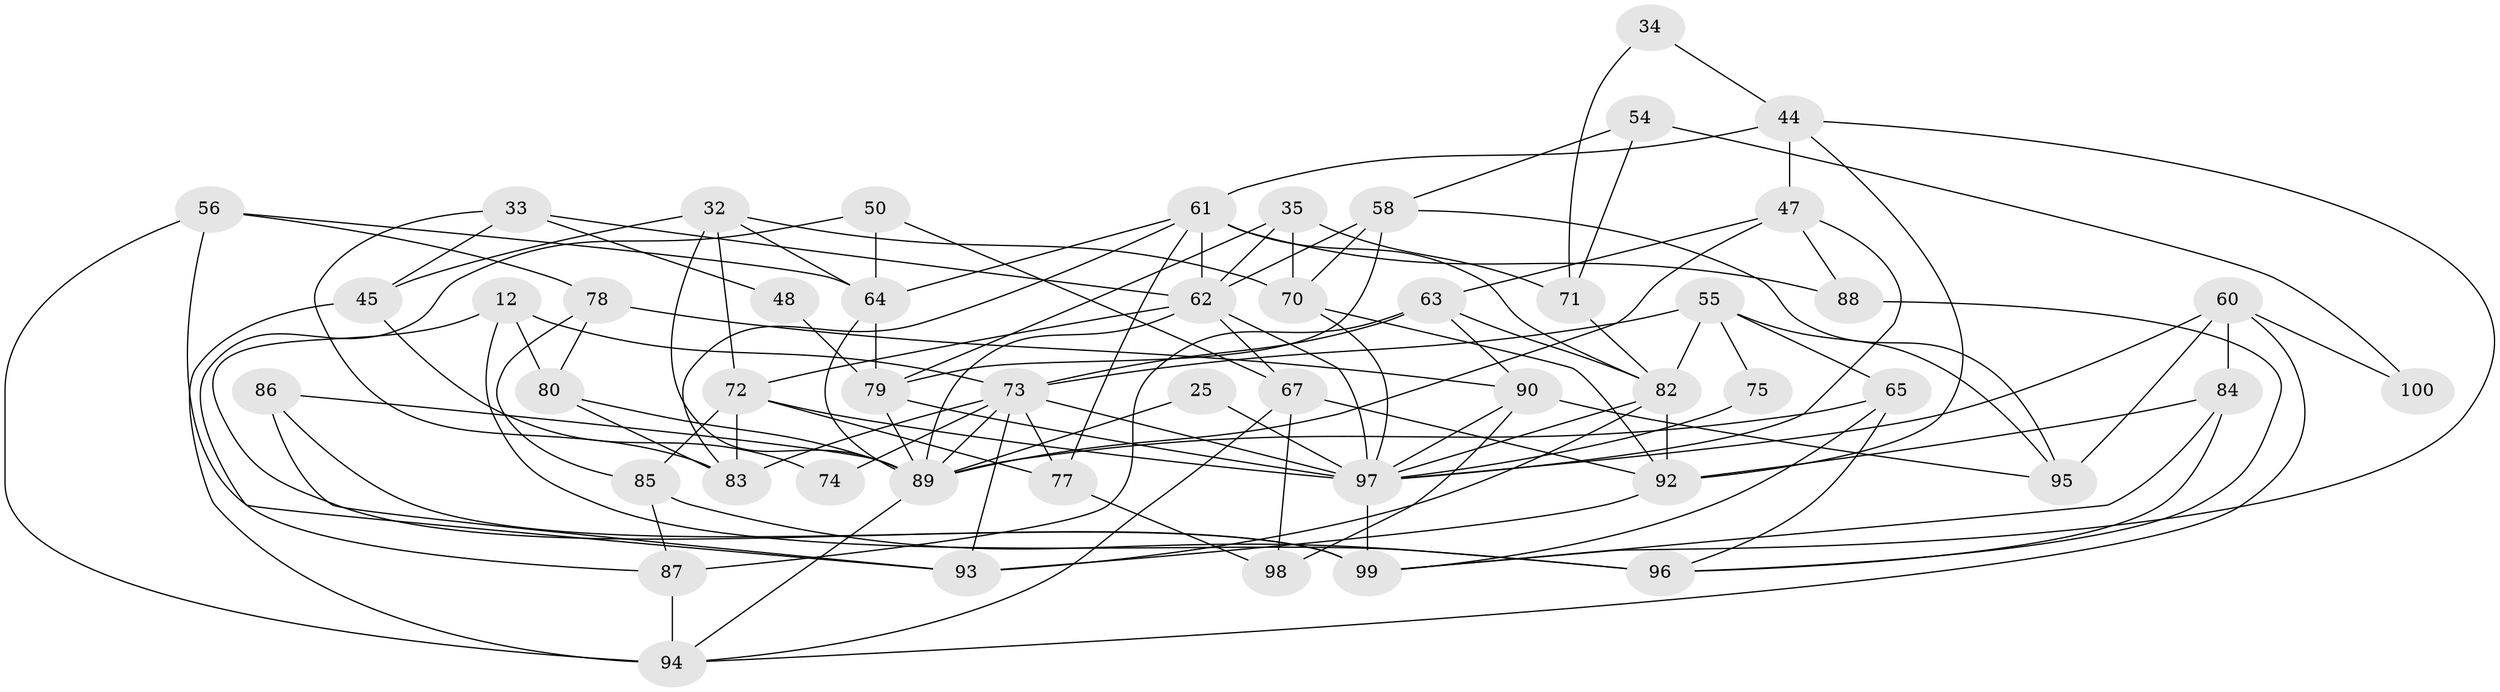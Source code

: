 // original degree distribution, {3: 0.22, 5: 0.21, 4: 0.34, 2: 0.12, 6: 0.08, 7: 0.03}
// Generated by graph-tools (version 1.1) at 2025/49/03/09/25 04:49:05]
// undirected, 50 vertices, 119 edges
graph export_dot {
graph [start="1"]
  node [color=gray90,style=filled];
  12;
  25;
  32;
  33;
  34;
  35;
  44 [super="+16"];
  45;
  47 [super="+29"];
  48;
  50;
  54;
  55 [super="+46"];
  56;
  58;
  60;
  61 [super="+28+52"];
  62 [super="+5+57"];
  63 [super="+17"];
  64 [super="+22"];
  65;
  67 [super="+21"];
  70 [super="+14"];
  71;
  72 [super="+30+41"];
  73 [super="+10+69"];
  74;
  75;
  77;
  78;
  79 [super="+27"];
  80;
  82 [super="+4+51"];
  83 [super="+38"];
  84 [super="+20"];
  85 [super="+3"];
  86 [super="+6"];
  87 [super="+26"];
  88;
  89 [super="+1+66+49"];
  90;
  92 [super="+23"];
  93;
  94 [super="+59"];
  95 [super="+91"];
  96 [super="+24"];
  97 [super="+76+15+42+81"];
  98 [super="+36"];
  99 [super="+53"];
  100;
  12 -- 99;
  12 -- 80;
  12 -- 96;
  12 -- 73;
  25 -- 89;
  25 -- 97;
  32 -- 70;
  32 -- 45;
  32 -- 64;
  32 -- 72;
  32 -- 89;
  33 -- 45;
  33 -- 48;
  33 -- 62;
  33 -- 83;
  34 -- 71;
  34 -- 44;
  35 -- 71;
  35 -- 79;
  35 -- 70;
  35 -- 62;
  44 -- 47;
  44 -- 61 [weight=2];
  44 -- 99;
  44 -- 92 [weight=2];
  45 -- 74;
  45 -- 94;
  47 -- 97;
  47 -- 89;
  47 -- 88;
  47 -- 63;
  48 -- 79;
  50 -- 64;
  50 -- 87;
  50 -- 67;
  54 -- 58;
  54 -- 71;
  54 -- 100;
  55 -- 82 [weight=2];
  55 -- 65;
  55 -- 75;
  55 -- 73 [weight=2];
  55 -- 95;
  56 -- 93;
  56 -- 64;
  56 -- 78;
  56 -- 94;
  58 -- 79;
  58 -- 62;
  58 -- 95;
  58 -- 70;
  60 -- 94;
  60 -- 95 [weight=2];
  60 -- 84 [weight=2];
  60 -- 100;
  60 -- 97;
  61 -- 88;
  61 -- 82 [weight=2];
  61 -- 62 [weight=2];
  61 -- 64;
  61 -- 83;
  61 -- 77;
  62 -- 72 [weight=2];
  62 -- 97 [weight=3];
  62 -- 89 [weight=2];
  62 -- 67;
  63 -- 90;
  63 -- 82;
  63 -- 87;
  63 -- 73;
  64 -- 79;
  64 -- 89;
  65 -- 99;
  65 -- 96;
  65 -- 89;
  67 -- 92;
  67 -- 94;
  67 -- 98;
  70 -- 97;
  70 -- 92;
  71 -- 82 [weight=2];
  72 -- 77;
  72 -- 97;
  72 -- 83 [weight=2];
  72 -- 85;
  73 -- 89 [weight=4];
  73 -- 77;
  73 -- 83;
  73 -- 97 [weight=2];
  73 -- 74;
  73 -- 93;
  75 -- 97;
  77 -- 98;
  78 -- 80;
  78 -- 90;
  78 -- 85;
  79 -- 89 [weight=2];
  79 -- 97 [weight=2];
  80 -- 83;
  80 -- 89;
  82 -- 97 [weight=4];
  82 -- 92;
  82 -- 93;
  84 -- 99;
  84 -- 96;
  84 -- 92;
  85 -- 96 [weight=2];
  85 -- 87;
  86 -- 99 [weight=3];
  86 -- 93 [weight=2];
  86 -- 89 [weight=2];
  87 -- 94 [weight=2];
  88 -- 96;
  89 -- 94;
  90 -- 98;
  90 -- 95;
  90 -- 97;
  92 -- 93;
  97 -- 99;
}
